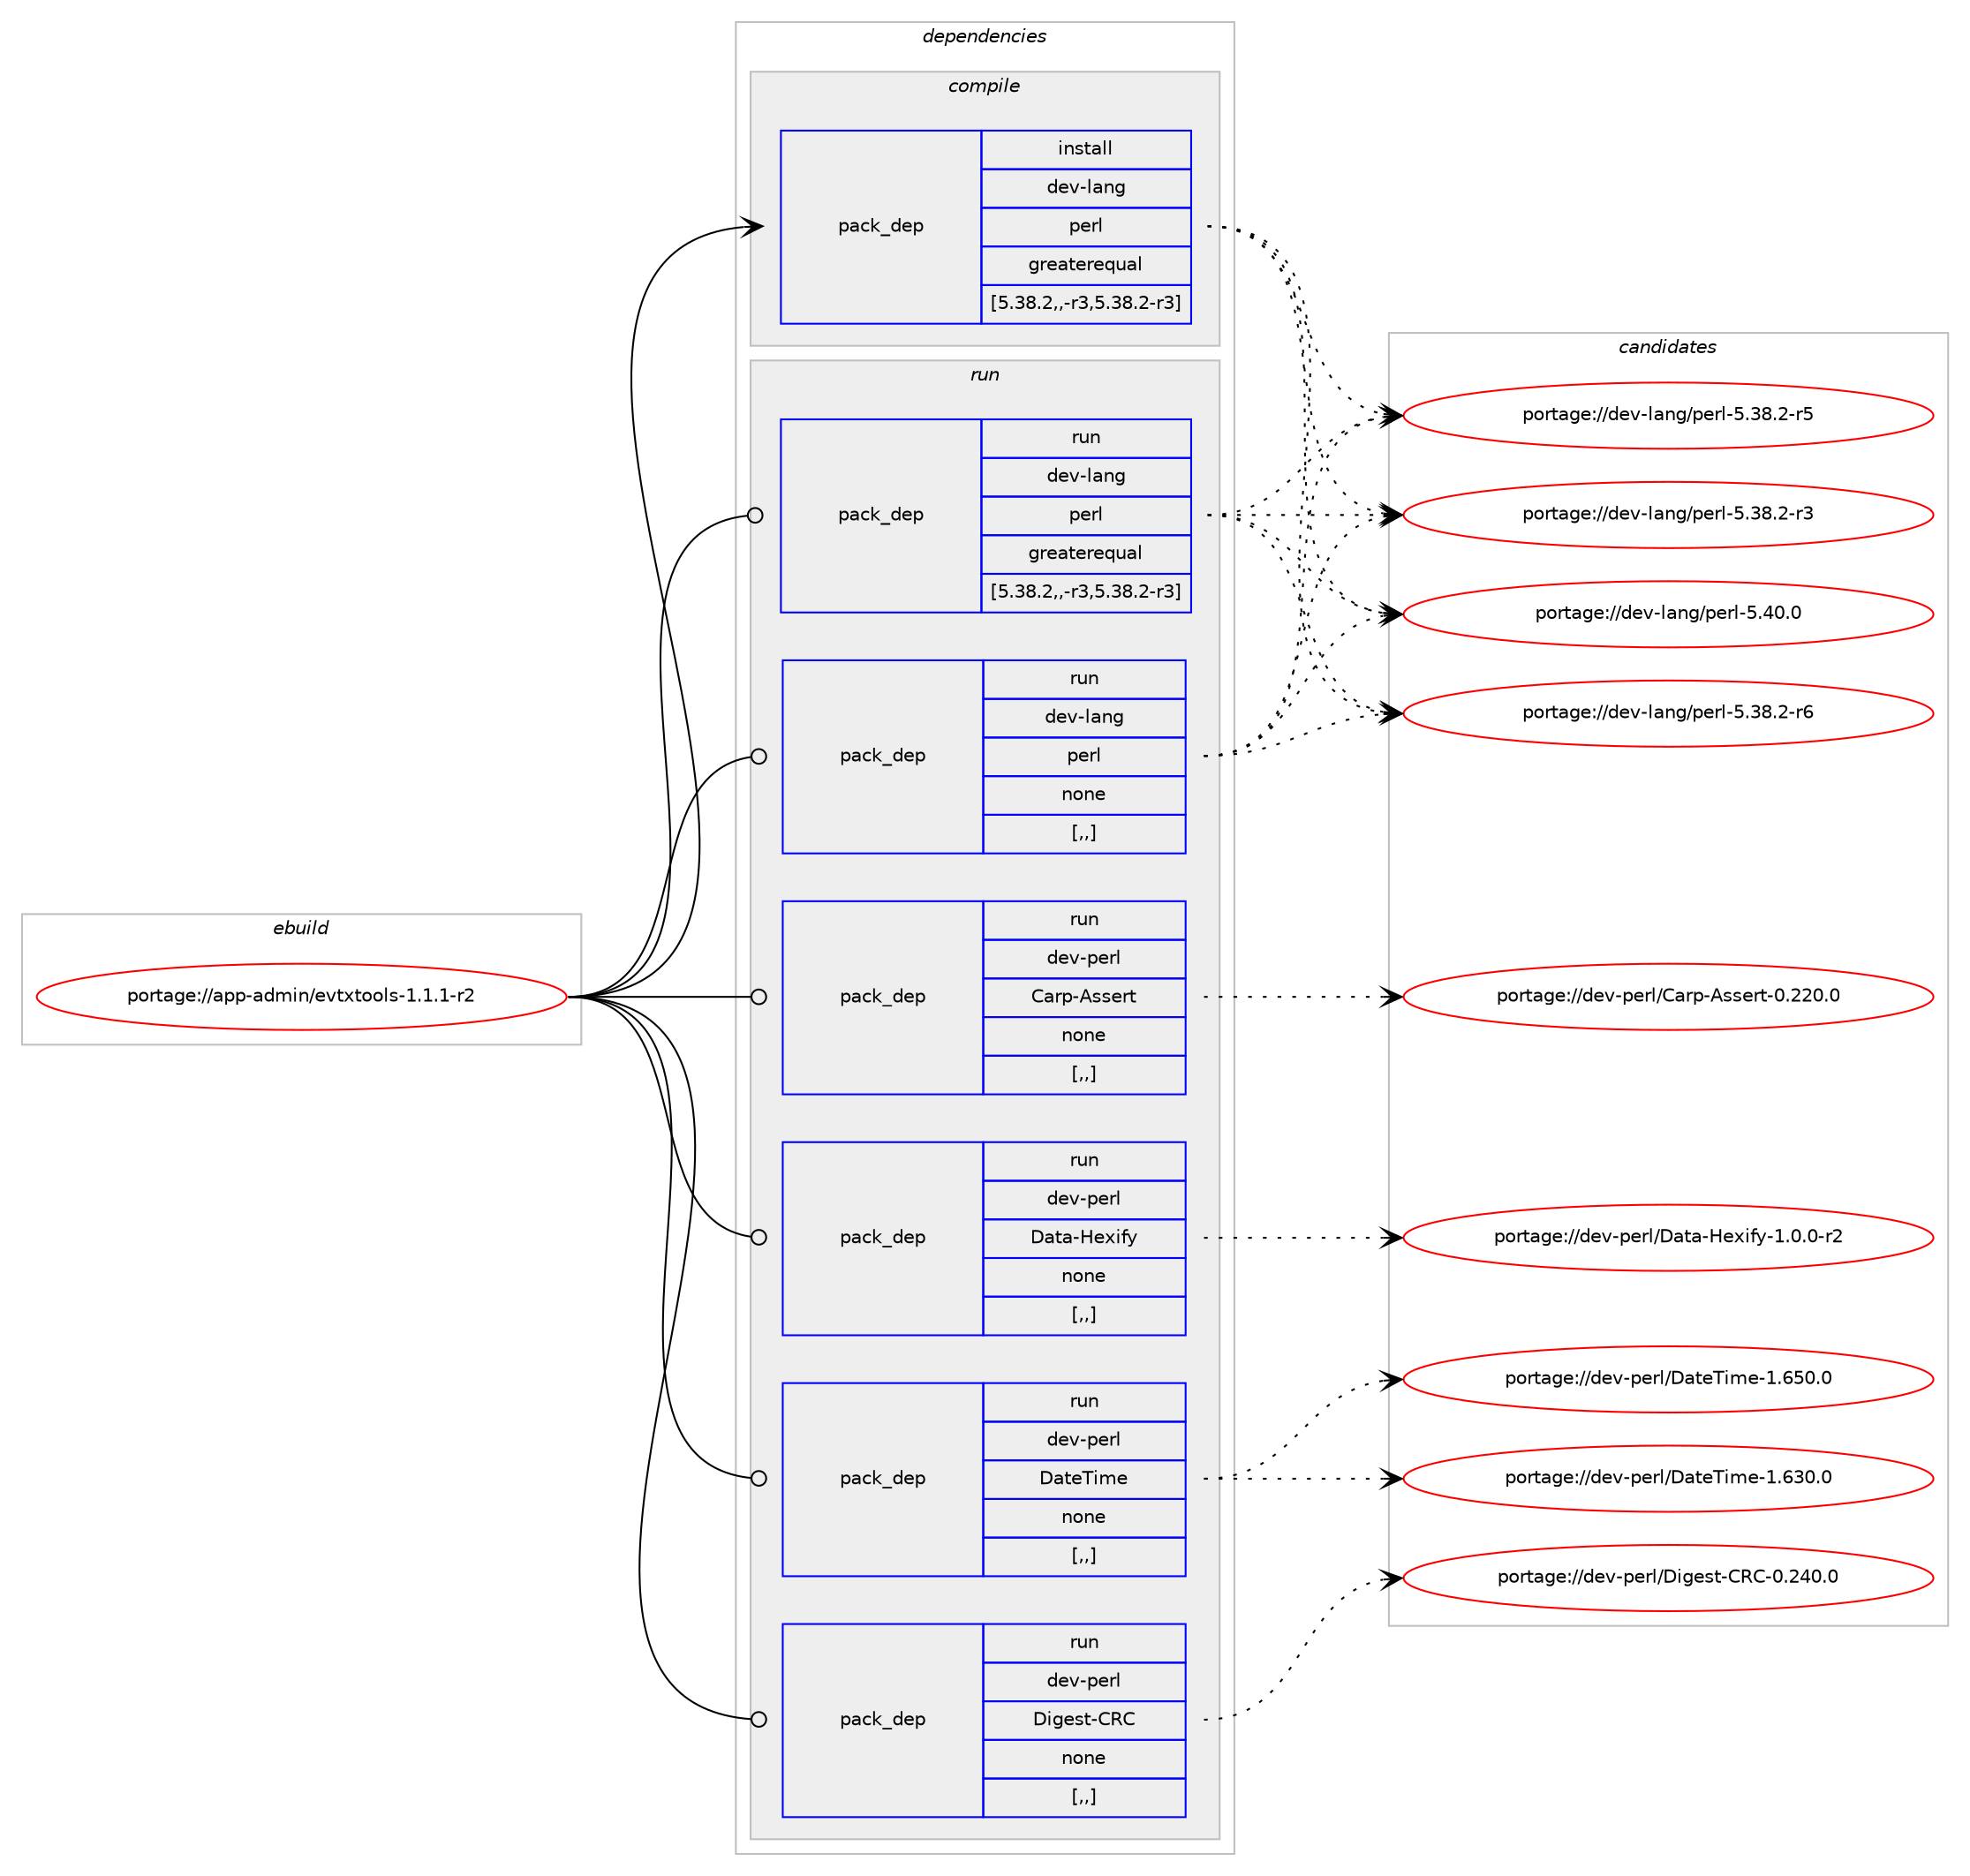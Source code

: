digraph prolog {

# *************
# Graph options
# *************

newrank=true;
concentrate=true;
compound=true;
graph [rankdir=LR,fontname=Helvetica,fontsize=10,ranksep=1.5];#, ranksep=2.5, nodesep=0.2];
edge  [arrowhead=vee];
node  [fontname=Helvetica,fontsize=10];

# **********
# The ebuild
# **********

subgraph cluster_leftcol {
color=gray;
label=<<i>ebuild</i>>;
id [label="portage://app-admin/evtxtools-1.1.1-r2", color=red, width=4, href="../app-admin/evtxtools-1.1.1-r2.svg"];
}

# ****************
# The dependencies
# ****************

subgraph cluster_midcol {
color=gray;
label=<<i>dependencies</i>>;
subgraph cluster_compile {
fillcolor="#eeeeee";
style=filled;
label=<<i>compile</i>>;
subgraph pack362083 {
dependency495996 [label=<<TABLE BORDER="0" CELLBORDER="1" CELLSPACING="0" CELLPADDING="4" WIDTH="220"><TR><TD ROWSPAN="6" CELLPADDING="30">pack_dep</TD></TR><TR><TD WIDTH="110">install</TD></TR><TR><TD>dev-lang</TD></TR><TR><TD>perl</TD></TR><TR><TD>greaterequal</TD></TR><TR><TD>[5.38.2,,-r3,5.38.2-r3]</TD></TR></TABLE>>, shape=none, color=blue];
}
id:e -> dependency495996:w [weight=20,style="solid",arrowhead="vee"];
}
subgraph cluster_compileandrun {
fillcolor="#eeeeee";
style=filled;
label=<<i>compile and run</i>>;
}
subgraph cluster_run {
fillcolor="#eeeeee";
style=filled;
label=<<i>run</i>>;
subgraph pack362084 {
dependency495997 [label=<<TABLE BORDER="0" CELLBORDER="1" CELLSPACING="0" CELLPADDING="4" WIDTH="220"><TR><TD ROWSPAN="6" CELLPADDING="30">pack_dep</TD></TR><TR><TD WIDTH="110">run</TD></TR><TR><TD>dev-lang</TD></TR><TR><TD>perl</TD></TR><TR><TD>greaterequal</TD></TR><TR><TD>[5.38.2,,-r3,5.38.2-r3]</TD></TR></TABLE>>, shape=none, color=blue];
}
id:e -> dependency495997:w [weight=20,style="solid",arrowhead="odot"];
subgraph pack362085 {
dependency495998 [label=<<TABLE BORDER="0" CELLBORDER="1" CELLSPACING="0" CELLPADDING="4" WIDTH="220"><TR><TD ROWSPAN="6" CELLPADDING="30">pack_dep</TD></TR><TR><TD WIDTH="110">run</TD></TR><TR><TD>dev-lang</TD></TR><TR><TD>perl</TD></TR><TR><TD>none</TD></TR><TR><TD>[,,]</TD></TR></TABLE>>, shape=none, color=blue];
}
id:e -> dependency495998:w [weight=20,style="solid",arrowhead="odot"];
subgraph pack362086 {
dependency495999 [label=<<TABLE BORDER="0" CELLBORDER="1" CELLSPACING="0" CELLPADDING="4" WIDTH="220"><TR><TD ROWSPAN="6" CELLPADDING="30">pack_dep</TD></TR><TR><TD WIDTH="110">run</TD></TR><TR><TD>dev-perl</TD></TR><TR><TD>Carp-Assert</TD></TR><TR><TD>none</TD></TR><TR><TD>[,,]</TD></TR></TABLE>>, shape=none, color=blue];
}
id:e -> dependency495999:w [weight=20,style="solid",arrowhead="odot"];
subgraph pack362087 {
dependency496000 [label=<<TABLE BORDER="0" CELLBORDER="1" CELLSPACING="0" CELLPADDING="4" WIDTH="220"><TR><TD ROWSPAN="6" CELLPADDING="30">pack_dep</TD></TR><TR><TD WIDTH="110">run</TD></TR><TR><TD>dev-perl</TD></TR><TR><TD>Data-Hexify</TD></TR><TR><TD>none</TD></TR><TR><TD>[,,]</TD></TR></TABLE>>, shape=none, color=blue];
}
id:e -> dependency496000:w [weight=20,style="solid",arrowhead="odot"];
subgraph pack362088 {
dependency496001 [label=<<TABLE BORDER="0" CELLBORDER="1" CELLSPACING="0" CELLPADDING="4" WIDTH="220"><TR><TD ROWSPAN="6" CELLPADDING="30">pack_dep</TD></TR><TR><TD WIDTH="110">run</TD></TR><TR><TD>dev-perl</TD></TR><TR><TD>DateTime</TD></TR><TR><TD>none</TD></TR><TR><TD>[,,]</TD></TR></TABLE>>, shape=none, color=blue];
}
id:e -> dependency496001:w [weight=20,style="solid",arrowhead="odot"];
subgraph pack362089 {
dependency496002 [label=<<TABLE BORDER="0" CELLBORDER="1" CELLSPACING="0" CELLPADDING="4" WIDTH="220"><TR><TD ROWSPAN="6" CELLPADDING="30">pack_dep</TD></TR><TR><TD WIDTH="110">run</TD></TR><TR><TD>dev-perl</TD></TR><TR><TD>Digest-CRC</TD></TR><TR><TD>none</TD></TR><TR><TD>[,,]</TD></TR></TABLE>>, shape=none, color=blue];
}
id:e -> dependency496002:w [weight=20,style="solid",arrowhead="odot"];
}
}

# **************
# The candidates
# **************

subgraph cluster_choices {
rank=same;
color=gray;
label=<<i>candidates</i>>;

subgraph choice362083 {
color=black;
nodesep=1;
choice10010111845108971101034711210111410845534652484648 [label="portage://dev-lang/perl-5.40.0", color=red, width=4,href="../dev-lang/perl-5.40.0.svg"];
choice100101118451089711010347112101114108455346515646504511454 [label="portage://dev-lang/perl-5.38.2-r6", color=red, width=4,href="../dev-lang/perl-5.38.2-r6.svg"];
choice100101118451089711010347112101114108455346515646504511453 [label="portage://dev-lang/perl-5.38.2-r5", color=red, width=4,href="../dev-lang/perl-5.38.2-r5.svg"];
choice100101118451089711010347112101114108455346515646504511451 [label="portage://dev-lang/perl-5.38.2-r3", color=red, width=4,href="../dev-lang/perl-5.38.2-r3.svg"];
dependency495996:e -> choice10010111845108971101034711210111410845534652484648:w [style=dotted,weight="100"];
dependency495996:e -> choice100101118451089711010347112101114108455346515646504511454:w [style=dotted,weight="100"];
dependency495996:e -> choice100101118451089711010347112101114108455346515646504511453:w [style=dotted,weight="100"];
dependency495996:e -> choice100101118451089711010347112101114108455346515646504511451:w [style=dotted,weight="100"];
}
subgraph choice362084 {
color=black;
nodesep=1;
choice10010111845108971101034711210111410845534652484648 [label="portage://dev-lang/perl-5.40.0", color=red, width=4,href="../dev-lang/perl-5.40.0.svg"];
choice100101118451089711010347112101114108455346515646504511454 [label="portage://dev-lang/perl-5.38.2-r6", color=red, width=4,href="../dev-lang/perl-5.38.2-r6.svg"];
choice100101118451089711010347112101114108455346515646504511453 [label="portage://dev-lang/perl-5.38.2-r5", color=red, width=4,href="../dev-lang/perl-5.38.2-r5.svg"];
choice100101118451089711010347112101114108455346515646504511451 [label="portage://dev-lang/perl-5.38.2-r3", color=red, width=4,href="../dev-lang/perl-5.38.2-r3.svg"];
dependency495997:e -> choice10010111845108971101034711210111410845534652484648:w [style=dotted,weight="100"];
dependency495997:e -> choice100101118451089711010347112101114108455346515646504511454:w [style=dotted,weight="100"];
dependency495997:e -> choice100101118451089711010347112101114108455346515646504511453:w [style=dotted,weight="100"];
dependency495997:e -> choice100101118451089711010347112101114108455346515646504511451:w [style=dotted,weight="100"];
}
subgraph choice362085 {
color=black;
nodesep=1;
choice10010111845108971101034711210111410845534652484648 [label="portage://dev-lang/perl-5.40.0", color=red, width=4,href="../dev-lang/perl-5.40.0.svg"];
choice100101118451089711010347112101114108455346515646504511454 [label="portage://dev-lang/perl-5.38.2-r6", color=red, width=4,href="../dev-lang/perl-5.38.2-r6.svg"];
choice100101118451089711010347112101114108455346515646504511453 [label="portage://dev-lang/perl-5.38.2-r5", color=red, width=4,href="../dev-lang/perl-5.38.2-r5.svg"];
choice100101118451089711010347112101114108455346515646504511451 [label="portage://dev-lang/perl-5.38.2-r3", color=red, width=4,href="../dev-lang/perl-5.38.2-r3.svg"];
dependency495998:e -> choice10010111845108971101034711210111410845534652484648:w [style=dotted,weight="100"];
dependency495998:e -> choice100101118451089711010347112101114108455346515646504511454:w [style=dotted,weight="100"];
dependency495998:e -> choice100101118451089711010347112101114108455346515646504511453:w [style=dotted,weight="100"];
dependency495998:e -> choice100101118451089711010347112101114108455346515646504511451:w [style=dotted,weight="100"];
}
subgraph choice362086 {
color=black;
nodesep=1;
choice1001011184511210111410847679711411245651151151011141164548465050484648 [label="portage://dev-perl/Carp-Assert-0.220.0", color=red, width=4,href="../dev-perl/Carp-Assert-0.220.0.svg"];
dependency495999:e -> choice1001011184511210111410847679711411245651151151011141164548465050484648:w [style=dotted,weight="100"];
}
subgraph choice362087 {
color=black;
nodesep=1;
choice100101118451121011141084768971169745721011201051021214549464846484511450 [label="portage://dev-perl/Data-Hexify-1.0.0-r2", color=red, width=4,href="../dev-perl/Data-Hexify-1.0.0-r2.svg"];
dependency496000:e -> choice100101118451121011141084768971169745721011201051021214549464846484511450:w [style=dotted,weight="100"];
}
subgraph choice362088 {
color=black;
nodesep=1;
choice10010111845112101114108476897116101841051091014549465453484648 [label="portage://dev-perl/DateTime-1.650.0", color=red, width=4,href="../dev-perl/DateTime-1.650.0.svg"];
choice10010111845112101114108476897116101841051091014549465451484648 [label="portage://dev-perl/DateTime-1.630.0", color=red, width=4,href="../dev-perl/DateTime-1.630.0.svg"];
dependency496001:e -> choice10010111845112101114108476897116101841051091014549465453484648:w [style=dotted,weight="100"];
dependency496001:e -> choice10010111845112101114108476897116101841051091014549465451484648:w [style=dotted,weight="100"];
}
subgraph choice362089 {
color=black;
nodesep=1;
choice100101118451121011141084768105103101115116456782674548465052484648 [label="portage://dev-perl/Digest-CRC-0.240.0", color=red, width=4,href="../dev-perl/Digest-CRC-0.240.0.svg"];
dependency496002:e -> choice100101118451121011141084768105103101115116456782674548465052484648:w [style=dotted,weight="100"];
}
}

}
